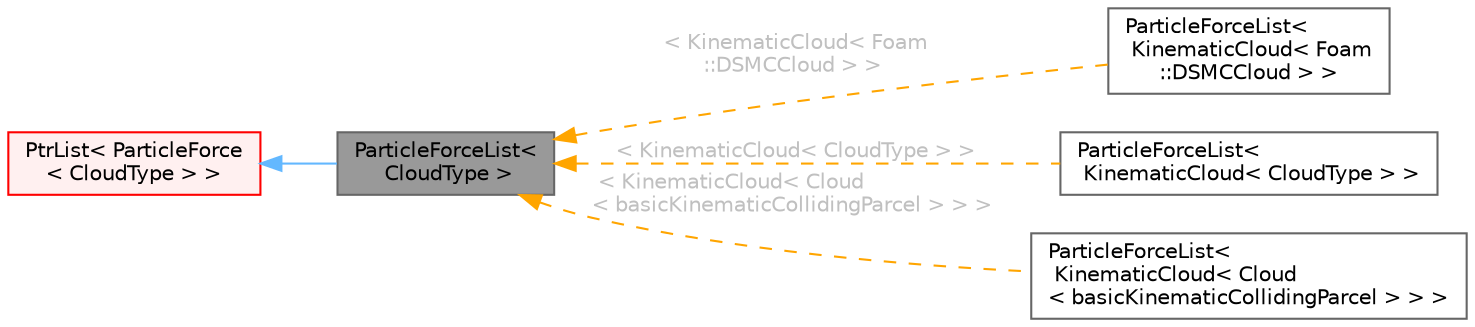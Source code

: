 digraph "ParticleForceList&lt; CloudType &gt;"
{
 // LATEX_PDF_SIZE
  bgcolor="transparent";
  edge [fontname=Helvetica,fontsize=10,labelfontname=Helvetica,labelfontsize=10];
  node [fontname=Helvetica,fontsize=10,shape=box,height=0.2,width=0.4];
  rankdir="LR";
  Node1 [id="Node000001",label="ParticleForceList\<\l CloudType \>",height=0.2,width=0.4,color="gray40", fillcolor="grey60", style="filled", fontcolor="black",tooltip="List of particle forces."];
  Node2 -> Node1 [id="edge1_Node000001_Node000002",dir="back",color="steelblue1",style="solid",tooltip=" "];
  Node2 [id="Node000002",label="PtrList\< ParticleForce\l\< CloudType \> \>",height=0.2,width=0.4,color="red", fillcolor="#FFF0F0", style="filled",URL="$classFoam_1_1PtrList.html",tooltip=" "];
  Node1 -> Node6 [id="edge2_Node000001_Node000006",dir="back",color="orange",style="dashed",tooltip=" ",label=" \< KinematicCloud\< Foam\l::DSMCCloud \> \>",fontcolor="grey" ];
  Node6 [id="Node000006",label="ParticleForceList\<\l KinematicCloud\< Foam\l::DSMCCloud \> \>",height=0.2,width=0.4,color="gray40", fillcolor="white", style="filled",URL="$classFoam_1_1ParticleForceList.html",tooltip=" "];
  Node1 -> Node7 [id="edge3_Node000001_Node000007",dir="back",color="orange",style="dashed",tooltip=" ",label=" \< KinematicCloud\< CloudType \> \>",fontcolor="grey" ];
  Node7 [id="Node000007",label="ParticleForceList\<\l KinematicCloud\< CloudType \> \>",height=0.2,width=0.4,color="gray40", fillcolor="white", style="filled",URL="$classFoam_1_1ParticleForceList.html",tooltip=" "];
  Node1 -> Node8 [id="edge4_Node000001_Node000008",dir="back",color="orange",style="dashed",tooltip=" ",label=" \< KinematicCloud\< Cloud\l\< basicKinematicCollidingParcel \> \> \>",fontcolor="grey" ];
  Node8 [id="Node000008",label="ParticleForceList\<\l KinematicCloud\< Cloud\l\< basicKinematicCollidingParcel \> \> \>",height=0.2,width=0.4,color="gray40", fillcolor="white", style="filled",URL="$classFoam_1_1ParticleForceList.html",tooltip=" "];
}
